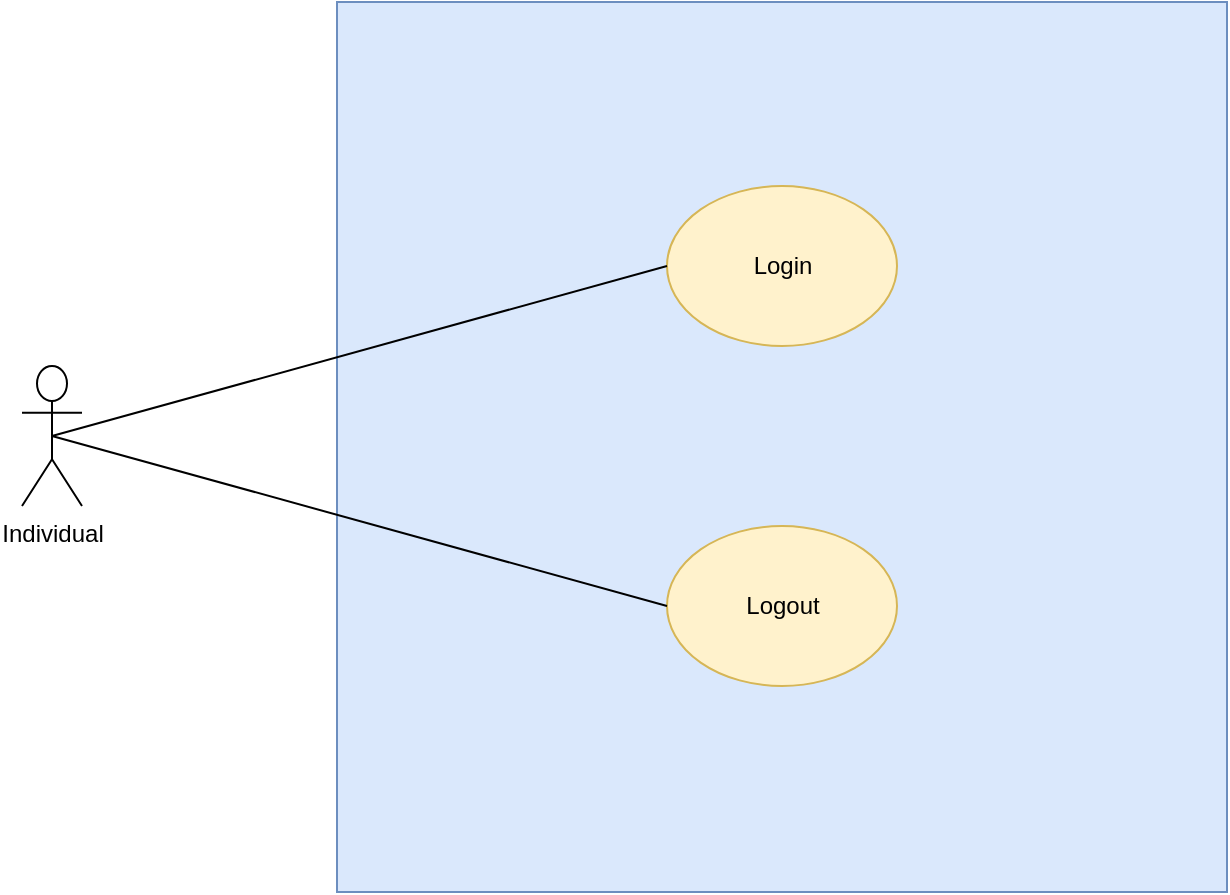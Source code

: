 <mxfile version="20.8.10" type="device"><diagram name="Page-1" id="fjwuFHZYpNOX4wre5BCR"><mxGraphModel dx="1276" dy="614" grid="1" gridSize="10" guides="1" tooltips="1" connect="1" arrows="1" fold="1" page="1" pageScale="1" pageWidth="850" pageHeight="1100" math="0" shadow="0"><root><mxCell id="0"/><mxCell id="1" parent="0"/><mxCell id="Jd3R5-ZXTsf17rILLIj6-1" value="Individual" style="shape=umlActor;verticalLabelPosition=bottom;verticalAlign=top;html=1;outlineConnect=0;" parent="1" vertex="1"><mxGeometry x="120" y="510" width="30" height="70" as="geometry"/></mxCell><mxCell id="Jd3R5-ZXTsf17rILLIj6-3" value="" style="whiteSpace=wrap;html=1;aspect=fixed;fillColor=#dae8fc;strokeColor=#6c8ebf;" parent="1" vertex="1"><mxGeometry x="277.5" y="328" width="445" height="445" as="geometry"/></mxCell><mxCell id="Jd3R5-ZXTsf17rILLIj6-2" value="Login" style="ellipse;whiteSpace=wrap;html=1;fillColor=#fff2cc;strokeColor=#d6b656;" parent="1" vertex="1"><mxGeometry x="442.5" y="420" width="115" height="80" as="geometry"/></mxCell><mxCell id="EdmM1rZS4--3qe9CLnAn-1" value="Logout" style="ellipse;whiteSpace=wrap;html=1;fillColor=#fff2cc;strokeColor=#d6b656;" parent="1" vertex="1"><mxGeometry x="442.5" y="590" width="115" height="80" as="geometry"/></mxCell><mxCell id="EdmM1rZS4--3qe9CLnAn-2" value="" style="endArrow=none;html=1;rounded=0;entryX=0.5;entryY=0.5;entryDx=0;entryDy=0;entryPerimeter=0;exitX=0;exitY=0.5;exitDx=0;exitDy=0;" parent="1" source="Jd3R5-ZXTsf17rILLIj6-2" target="Jd3R5-ZXTsf17rILLIj6-1" edge="1"><mxGeometry width="50" height="50" relative="1" as="geometry"><mxPoint x="400" y="560" as="sourcePoint"/><mxPoint x="450" y="510" as="targetPoint"/></mxGeometry></mxCell><mxCell id="EdmM1rZS4--3qe9CLnAn-3" value="" style="endArrow=none;html=1;rounded=0;entryX=0.5;entryY=0.5;entryDx=0;entryDy=0;entryPerimeter=0;exitX=0;exitY=0.5;exitDx=0;exitDy=0;" parent="1" source="EdmM1rZS4--3qe9CLnAn-1" target="Jd3R5-ZXTsf17rILLIj6-1" edge="1"><mxGeometry width="50" height="50" relative="1" as="geometry"><mxPoint x="452.5" y="470" as="sourcePoint"/><mxPoint x="145" y="555" as="targetPoint"/></mxGeometry></mxCell></root></mxGraphModel></diagram></mxfile>